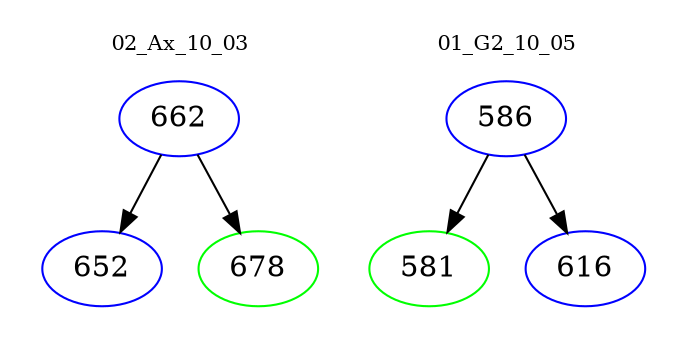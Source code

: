 digraph{
subgraph cluster_0 {
color = white
label = "02_Ax_10_03";
fontsize=10;
T0_662 [label="662", color="blue"]
T0_662 -> T0_652 [color="black"]
T0_652 [label="652", color="blue"]
T0_662 -> T0_678 [color="black"]
T0_678 [label="678", color="green"]
}
subgraph cluster_1 {
color = white
label = "01_G2_10_05";
fontsize=10;
T1_586 [label="586", color="blue"]
T1_586 -> T1_581 [color="black"]
T1_581 [label="581", color="green"]
T1_586 -> T1_616 [color="black"]
T1_616 [label="616", color="blue"]
}
}
